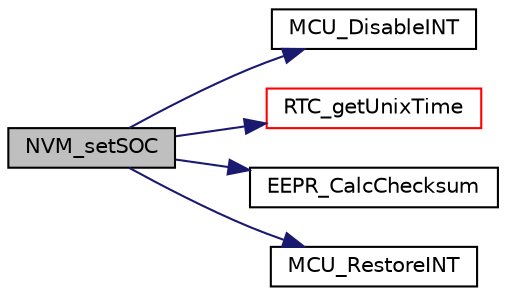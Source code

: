 digraph "NVM_setSOC"
{
  edge [fontname="Helvetica",fontsize="10",labelfontname="Helvetica",labelfontsize="10"];
  node [fontname="Helvetica",fontsize="10",shape=record];
  rankdir="LR";
  Node54 [label="NVM_setSOC",height=0.2,width=0.4,color="black", fillcolor="grey75", style="filled", fontcolor="black"];
  Node54 -> Node55 [color="midnightblue",fontsize="10",style="solid",fontname="Helvetica"];
  Node55 [label="MCU_DisableINT",height=0.2,width=0.4,color="black", fillcolor="white", style="filled",URL="$mcu_8c.html#aa7a3020dbc1fb1110a8c41a2989f25b0",tooltip="disables interrupts and returns prior state (enabled or disabled) "];
  Node54 -> Node56 [color="midnightblue",fontsize="10",style="solid",fontname="Helvetica"];
  Node56 [label="RTC_getUnixTime",height=0.2,width=0.4,color="red", fillcolor="white", style="filled",URL="$rtc_8c.html#a0ad67615f5978667da4d8f3f6e79244e"];
  Node54 -> Node60 [color="midnightblue",fontsize="10",style="solid",fontname="Helvetica"];
  Node60 [label="EEPR_CalcChecksum",height=0.2,width=0.4,color="black", fillcolor="white", style="filled",URL="$eepr__cfg_8c.html#ab14595ae571d9012a9650b3e2da964a5"];
  Node54 -> Node61 [color="midnightblue",fontsize="10",style="solid",fontname="Helvetica"];
  Node61 [label="MCU_RestoreINT",height=0.2,width=0.4,color="black", fillcolor="white", style="filled",URL="$mcu_8c.html#a74382aca8f0a3c77df269579204ee9b1",tooltip="restores interrupts to given state (enable or disable) "];
}
